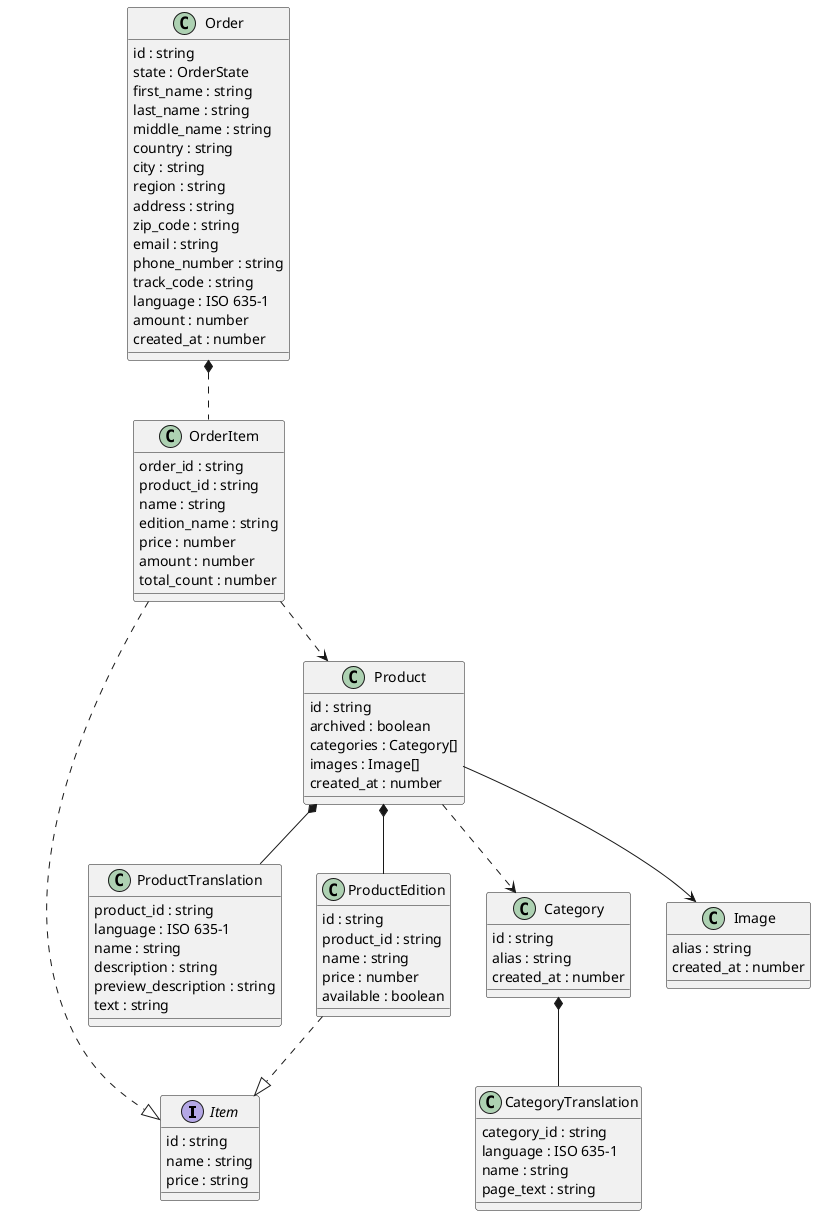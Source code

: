 @startuml models

interface Item {
  id : string
  name : string
  price : string
}

class Product {
  id : string
  archived : boolean
  categories : Category[]
  images : Image[]
  created_at : number
}
Product *-- ProductTranslation
Product *-- ProductEdition
Product ..> Category
Product --> Image

class ProductTranslation {
  product_id : string
  language : ISO 635-1
  name : string
  description : string
  preview_description : string
  text : string
}

class ProductEdition {
  id : string
  product_id : string
  name : string
  price : number
  available : boolean
}
ProductEdition ..|> Item

class Image {
  alias : string
  created_at : number
}

class Category {
  id : string
  alias : string
  created_at : number
}

Category *-- CategoryTranslation

class CategoryTranslation {
  category_id : string
  language : ISO 635-1
  name : string
  page_text : string
}

class Order {
  id : string
  state : OrderState
  first_name : string
  last_name : string
  middle_name : string
  country : string
  city : string
  region : string
  address : string
  zip_code : string
  email : string
  phone_number : string
  track_code : string
  language : ISO 635-1
  amount : number
  created_at : number
}
Order *.. OrderItem

class OrderItem {
  order_id : string
  product_id : string
  name : string
  edition_name : string
  price : number
  amount : number
  total_count : number
}
OrderItem ..|> Item
OrderItem ..> Product

@enduml
